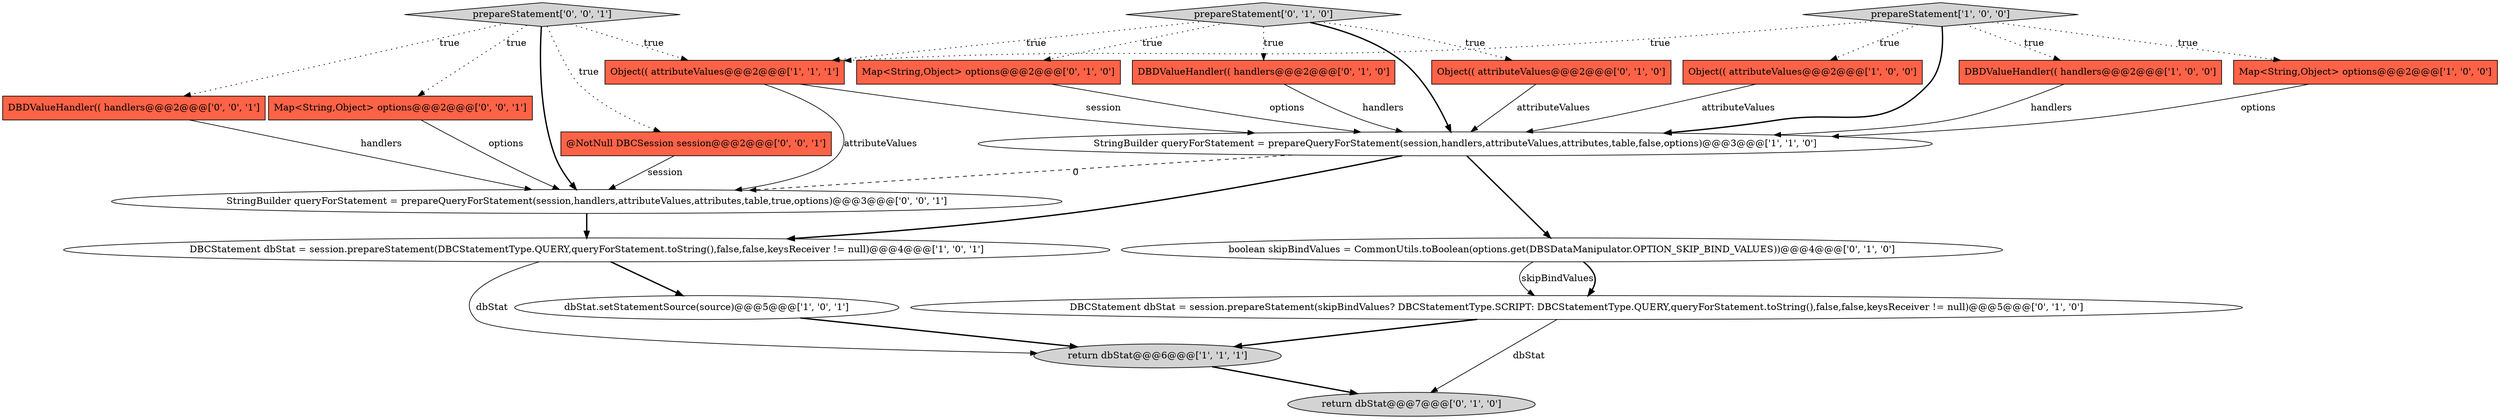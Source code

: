 digraph {
11 [style = filled, label = "Map<String,Object> options@@@2@@@['0', '1', '0']", fillcolor = tomato, shape = box image = "AAA0AAABBB2BBB"];
12 [style = filled, label = "DBCStatement dbStat = session.prepareStatement(skipBindValues? DBCStatementType.SCRIPT: DBCStatementType.QUERY,queryForStatement.toString(),false,false,keysReceiver != null)@@@5@@@['0', '1', '0']", fillcolor = white, shape = ellipse image = "AAA1AAABBB2BBB"];
15 [style = filled, label = "DBDValueHandler(( handlers@@@2@@@['0', '1', '0']", fillcolor = tomato, shape = box image = "AAA0AAABBB2BBB"];
20 [style = filled, label = "DBDValueHandler(( handlers@@@2@@@['0', '0', '1']", fillcolor = tomato, shape = box image = "AAA0AAABBB3BBB"];
18 [style = filled, label = "prepareStatement['0', '0', '1']", fillcolor = lightgray, shape = diamond image = "AAA0AAABBB3BBB"];
19 [style = filled, label = "Map<String,Object> options@@@2@@@['0', '0', '1']", fillcolor = tomato, shape = box image = "AAA0AAABBB3BBB"];
17 [style = filled, label = "StringBuilder queryForStatement = prepareQueryForStatement(session,handlers,attributeValues,attributes,table,true,options)@@@3@@@['0', '0', '1']", fillcolor = white, shape = ellipse image = "AAA0AAABBB3BBB"];
13 [style = filled, label = "prepareStatement['0', '1', '0']", fillcolor = lightgray, shape = diamond image = "AAA0AAABBB2BBB"];
6 [style = filled, label = "return dbStat@@@6@@@['1', '1', '1']", fillcolor = lightgray, shape = ellipse image = "AAA0AAABBB1BBB"];
5 [style = filled, label = "Object(( attributeValues@@@2@@@['1', '0', '0']", fillcolor = tomato, shape = box image = "AAA0AAABBB1BBB"];
10 [style = filled, label = "boolean skipBindValues = CommonUtils.toBoolean(options.get(DBSDataManipulator.OPTION_SKIP_BIND_VALUES))@@@4@@@['0', '1', '0']", fillcolor = white, shape = ellipse image = "AAA0AAABBB2BBB"];
3 [style = filled, label = "dbStat.setStatementSource(source)@@@5@@@['1', '0', '1']", fillcolor = white, shape = ellipse image = "AAA0AAABBB1BBB"];
2 [style = filled, label = "StringBuilder queryForStatement = prepareQueryForStatement(session,handlers,attributeValues,attributes,table,false,options)@@@3@@@['1', '1', '0']", fillcolor = white, shape = ellipse image = "AAA0AAABBB1BBB"];
9 [style = filled, label = "return dbStat@@@7@@@['0', '1', '0']", fillcolor = lightgray, shape = ellipse image = "AAA0AAABBB2BBB"];
8 [style = filled, label = "prepareStatement['1', '0', '0']", fillcolor = lightgray, shape = diamond image = "AAA0AAABBB1BBB"];
7 [style = filled, label = "Object(( attributeValues@@@2@@@['1', '1', '1']", fillcolor = tomato, shape = box image = "AAA0AAABBB1BBB"];
16 [style = filled, label = "@NotNull DBCSession session@@@2@@@['0', '0', '1']", fillcolor = tomato, shape = box image = "AAA0AAABBB3BBB"];
14 [style = filled, label = "Object(( attributeValues@@@2@@@['0', '1', '0']", fillcolor = tomato, shape = box image = "AAA0AAABBB2BBB"];
4 [style = filled, label = "DBCStatement dbStat = session.prepareStatement(DBCStatementType.QUERY,queryForStatement.toString(),false,false,keysReceiver != null)@@@4@@@['1', '0', '1']", fillcolor = white, shape = ellipse image = "AAA0AAABBB1BBB"];
0 [style = filled, label = "DBDValueHandler(( handlers@@@2@@@['1', '0', '0']", fillcolor = tomato, shape = box image = "AAA0AAABBB1BBB"];
1 [style = filled, label = "Map<String,Object> options@@@2@@@['1', '0', '0']", fillcolor = tomato, shape = box image = "AAA0AAABBB1BBB"];
5->2 [style = solid, label="attributeValues"];
19->17 [style = solid, label="options"];
4->6 [style = solid, label="dbStat"];
18->20 [style = dotted, label="true"];
20->17 [style = solid, label="handlers"];
2->4 [style = bold, label=""];
11->2 [style = solid, label="options"];
10->12 [style = solid, label="skipBindValues"];
7->17 [style = solid, label="attributeValues"];
2->17 [style = dashed, label="0"];
13->11 [style = dotted, label="true"];
2->10 [style = bold, label=""];
8->7 [style = dotted, label="true"];
3->6 [style = bold, label=""];
10->12 [style = bold, label=""];
0->2 [style = solid, label="handlers"];
6->9 [style = bold, label=""];
17->4 [style = bold, label=""];
18->16 [style = dotted, label="true"];
8->2 [style = bold, label=""];
18->7 [style = dotted, label="true"];
1->2 [style = solid, label="options"];
14->2 [style = solid, label="attributeValues"];
18->19 [style = dotted, label="true"];
8->5 [style = dotted, label="true"];
18->17 [style = bold, label=""];
13->15 [style = dotted, label="true"];
15->2 [style = solid, label="handlers"];
12->9 [style = solid, label="dbStat"];
13->2 [style = bold, label=""];
7->2 [style = solid, label="session"];
4->3 [style = bold, label=""];
8->1 [style = dotted, label="true"];
13->7 [style = dotted, label="true"];
13->14 [style = dotted, label="true"];
16->17 [style = solid, label="session"];
12->6 [style = bold, label=""];
8->0 [style = dotted, label="true"];
}
